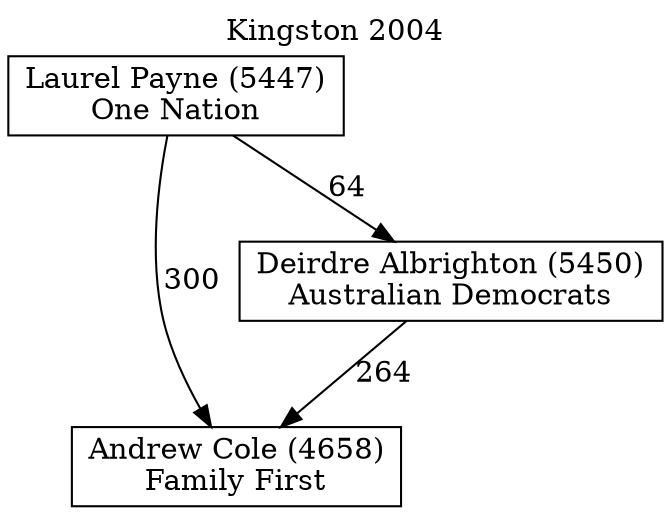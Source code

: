 // House preference flow
digraph "Andrew Cole (4658)_Kingston_2004" {
	graph [label="Kingston 2004" labelloc=t mclimit=10]
	node [shape=box]
	"Andrew Cole (4658)" [label="Andrew Cole (4658)
Family First"]
	"Deirdre Albrighton (5450)" [label="Deirdre Albrighton (5450)
Australian Democrats"]
	"Laurel Payne (5447)" [label="Laurel Payne (5447)
One Nation"]
	"Deirdre Albrighton (5450)" -> "Andrew Cole (4658)" [label=264]
	"Laurel Payne (5447)" -> "Deirdre Albrighton (5450)" [label=64]
	"Laurel Payne (5447)" -> "Andrew Cole (4658)" [label=300]
}
